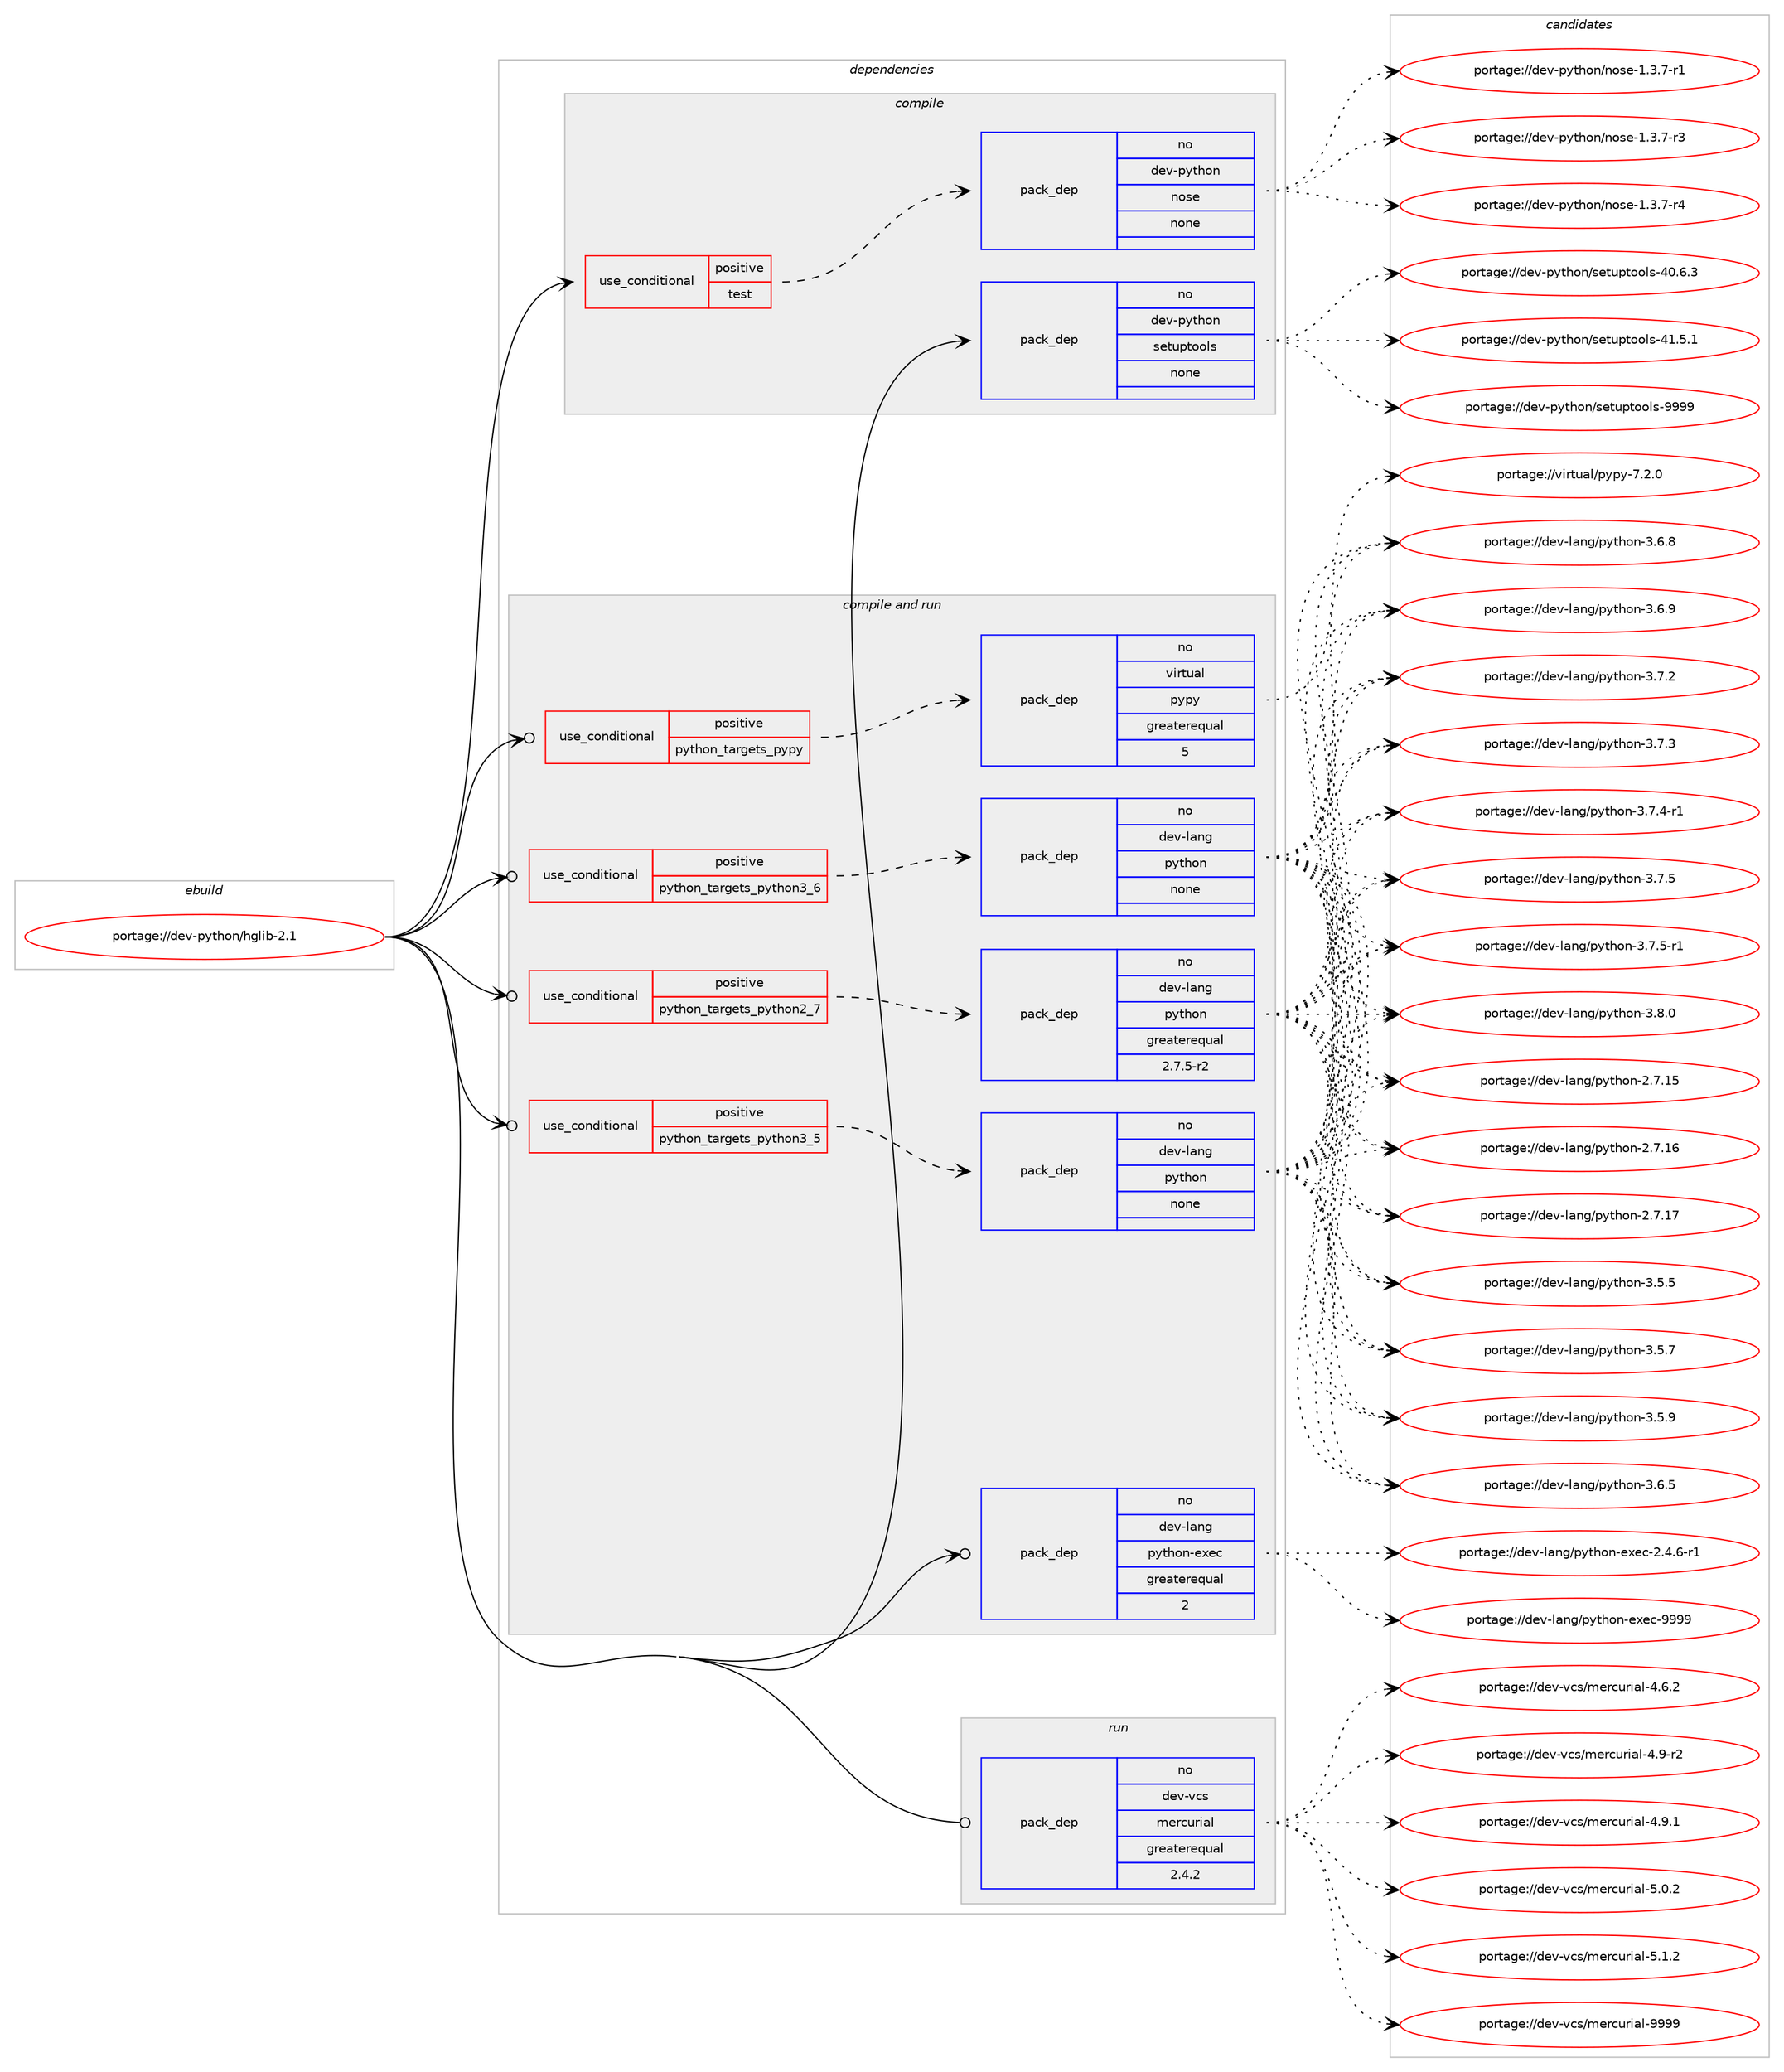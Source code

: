 digraph prolog {

# *************
# Graph options
# *************

newrank=true;
concentrate=true;
compound=true;
graph [rankdir=LR,fontname=Helvetica,fontsize=10,ranksep=1.5];#, ranksep=2.5, nodesep=0.2];
edge  [arrowhead=vee];
node  [fontname=Helvetica,fontsize=10];

# **********
# The ebuild
# **********

subgraph cluster_leftcol {
color=gray;
rank=same;
label=<<i>ebuild</i>>;
id [label="portage://dev-python/hglib-2.1", color=red, width=4, href="../dev-python/hglib-2.1.svg"];
}

# ****************
# The dependencies
# ****************

subgraph cluster_midcol {
color=gray;
label=<<i>dependencies</i>>;
subgraph cluster_compile {
fillcolor="#eeeeee";
style=filled;
label=<<i>compile</i>>;
subgraph cond29713 {
dependency143217 [label=<<TABLE BORDER="0" CELLBORDER="1" CELLSPACING="0" CELLPADDING="4"><TR><TD ROWSPAN="3" CELLPADDING="10">use_conditional</TD></TR><TR><TD>positive</TD></TR><TR><TD>test</TD></TR></TABLE>>, shape=none, color=red];
subgraph pack110184 {
dependency143218 [label=<<TABLE BORDER="0" CELLBORDER="1" CELLSPACING="0" CELLPADDING="4" WIDTH="220"><TR><TD ROWSPAN="6" CELLPADDING="30">pack_dep</TD></TR><TR><TD WIDTH="110">no</TD></TR><TR><TD>dev-python</TD></TR><TR><TD>nose</TD></TR><TR><TD>none</TD></TR><TR><TD></TD></TR></TABLE>>, shape=none, color=blue];
}
dependency143217:e -> dependency143218:w [weight=20,style="dashed",arrowhead="vee"];
}
id:e -> dependency143217:w [weight=20,style="solid",arrowhead="vee"];
subgraph pack110185 {
dependency143219 [label=<<TABLE BORDER="0" CELLBORDER="1" CELLSPACING="0" CELLPADDING="4" WIDTH="220"><TR><TD ROWSPAN="6" CELLPADDING="30">pack_dep</TD></TR><TR><TD WIDTH="110">no</TD></TR><TR><TD>dev-python</TD></TR><TR><TD>setuptools</TD></TR><TR><TD>none</TD></TR><TR><TD></TD></TR></TABLE>>, shape=none, color=blue];
}
id:e -> dependency143219:w [weight=20,style="solid",arrowhead="vee"];
}
subgraph cluster_compileandrun {
fillcolor="#eeeeee";
style=filled;
label=<<i>compile and run</i>>;
subgraph cond29714 {
dependency143220 [label=<<TABLE BORDER="0" CELLBORDER="1" CELLSPACING="0" CELLPADDING="4"><TR><TD ROWSPAN="3" CELLPADDING="10">use_conditional</TD></TR><TR><TD>positive</TD></TR><TR><TD>python_targets_pypy</TD></TR></TABLE>>, shape=none, color=red];
subgraph pack110186 {
dependency143221 [label=<<TABLE BORDER="0" CELLBORDER="1" CELLSPACING="0" CELLPADDING="4" WIDTH="220"><TR><TD ROWSPAN="6" CELLPADDING="30">pack_dep</TD></TR><TR><TD WIDTH="110">no</TD></TR><TR><TD>virtual</TD></TR><TR><TD>pypy</TD></TR><TR><TD>greaterequal</TD></TR><TR><TD>5</TD></TR></TABLE>>, shape=none, color=blue];
}
dependency143220:e -> dependency143221:w [weight=20,style="dashed",arrowhead="vee"];
}
id:e -> dependency143220:w [weight=20,style="solid",arrowhead="odotvee"];
subgraph cond29715 {
dependency143222 [label=<<TABLE BORDER="0" CELLBORDER="1" CELLSPACING="0" CELLPADDING="4"><TR><TD ROWSPAN="3" CELLPADDING="10">use_conditional</TD></TR><TR><TD>positive</TD></TR><TR><TD>python_targets_python2_7</TD></TR></TABLE>>, shape=none, color=red];
subgraph pack110187 {
dependency143223 [label=<<TABLE BORDER="0" CELLBORDER="1" CELLSPACING="0" CELLPADDING="4" WIDTH="220"><TR><TD ROWSPAN="6" CELLPADDING="30">pack_dep</TD></TR><TR><TD WIDTH="110">no</TD></TR><TR><TD>dev-lang</TD></TR><TR><TD>python</TD></TR><TR><TD>greaterequal</TD></TR><TR><TD>2.7.5-r2</TD></TR></TABLE>>, shape=none, color=blue];
}
dependency143222:e -> dependency143223:w [weight=20,style="dashed",arrowhead="vee"];
}
id:e -> dependency143222:w [weight=20,style="solid",arrowhead="odotvee"];
subgraph cond29716 {
dependency143224 [label=<<TABLE BORDER="0" CELLBORDER="1" CELLSPACING="0" CELLPADDING="4"><TR><TD ROWSPAN="3" CELLPADDING="10">use_conditional</TD></TR><TR><TD>positive</TD></TR><TR><TD>python_targets_python3_5</TD></TR></TABLE>>, shape=none, color=red];
subgraph pack110188 {
dependency143225 [label=<<TABLE BORDER="0" CELLBORDER="1" CELLSPACING="0" CELLPADDING="4" WIDTH="220"><TR><TD ROWSPAN="6" CELLPADDING="30">pack_dep</TD></TR><TR><TD WIDTH="110">no</TD></TR><TR><TD>dev-lang</TD></TR><TR><TD>python</TD></TR><TR><TD>none</TD></TR><TR><TD></TD></TR></TABLE>>, shape=none, color=blue];
}
dependency143224:e -> dependency143225:w [weight=20,style="dashed",arrowhead="vee"];
}
id:e -> dependency143224:w [weight=20,style="solid",arrowhead="odotvee"];
subgraph cond29717 {
dependency143226 [label=<<TABLE BORDER="0" CELLBORDER="1" CELLSPACING="0" CELLPADDING="4"><TR><TD ROWSPAN="3" CELLPADDING="10">use_conditional</TD></TR><TR><TD>positive</TD></TR><TR><TD>python_targets_python3_6</TD></TR></TABLE>>, shape=none, color=red];
subgraph pack110189 {
dependency143227 [label=<<TABLE BORDER="0" CELLBORDER="1" CELLSPACING="0" CELLPADDING="4" WIDTH="220"><TR><TD ROWSPAN="6" CELLPADDING="30">pack_dep</TD></TR><TR><TD WIDTH="110">no</TD></TR><TR><TD>dev-lang</TD></TR><TR><TD>python</TD></TR><TR><TD>none</TD></TR><TR><TD></TD></TR></TABLE>>, shape=none, color=blue];
}
dependency143226:e -> dependency143227:w [weight=20,style="dashed",arrowhead="vee"];
}
id:e -> dependency143226:w [weight=20,style="solid",arrowhead="odotvee"];
subgraph pack110190 {
dependency143228 [label=<<TABLE BORDER="0" CELLBORDER="1" CELLSPACING="0" CELLPADDING="4" WIDTH="220"><TR><TD ROWSPAN="6" CELLPADDING="30">pack_dep</TD></TR><TR><TD WIDTH="110">no</TD></TR><TR><TD>dev-lang</TD></TR><TR><TD>python-exec</TD></TR><TR><TD>greaterequal</TD></TR><TR><TD>2</TD></TR></TABLE>>, shape=none, color=blue];
}
id:e -> dependency143228:w [weight=20,style="solid",arrowhead="odotvee"];
}
subgraph cluster_run {
fillcolor="#eeeeee";
style=filled;
label=<<i>run</i>>;
subgraph pack110191 {
dependency143229 [label=<<TABLE BORDER="0" CELLBORDER="1" CELLSPACING="0" CELLPADDING="4" WIDTH="220"><TR><TD ROWSPAN="6" CELLPADDING="30">pack_dep</TD></TR><TR><TD WIDTH="110">no</TD></TR><TR><TD>dev-vcs</TD></TR><TR><TD>mercurial</TD></TR><TR><TD>greaterequal</TD></TR><TR><TD>2.4.2</TD></TR></TABLE>>, shape=none, color=blue];
}
id:e -> dependency143229:w [weight=20,style="solid",arrowhead="odot"];
}
}

# **************
# The candidates
# **************

subgraph cluster_choices {
rank=same;
color=gray;
label=<<i>candidates</i>>;

subgraph choice110184 {
color=black;
nodesep=1;
choiceportage10010111845112121116104111110471101111151014549465146554511449 [label="portage://dev-python/nose-1.3.7-r1", color=red, width=4,href="../dev-python/nose-1.3.7-r1.svg"];
choiceportage10010111845112121116104111110471101111151014549465146554511451 [label="portage://dev-python/nose-1.3.7-r3", color=red, width=4,href="../dev-python/nose-1.3.7-r3.svg"];
choiceportage10010111845112121116104111110471101111151014549465146554511452 [label="portage://dev-python/nose-1.3.7-r4", color=red, width=4,href="../dev-python/nose-1.3.7-r4.svg"];
dependency143218:e -> choiceportage10010111845112121116104111110471101111151014549465146554511449:w [style=dotted,weight="100"];
dependency143218:e -> choiceportage10010111845112121116104111110471101111151014549465146554511451:w [style=dotted,weight="100"];
dependency143218:e -> choiceportage10010111845112121116104111110471101111151014549465146554511452:w [style=dotted,weight="100"];
}
subgraph choice110185 {
color=black;
nodesep=1;
choiceportage100101118451121211161041111104711510111611711211611111110811545524846544651 [label="portage://dev-python/setuptools-40.6.3", color=red, width=4,href="../dev-python/setuptools-40.6.3.svg"];
choiceportage100101118451121211161041111104711510111611711211611111110811545524946534649 [label="portage://dev-python/setuptools-41.5.1", color=red, width=4,href="../dev-python/setuptools-41.5.1.svg"];
choiceportage10010111845112121116104111110471151011161171121161111111081154557575757 [label="portage://dev-python/setuptools-9999", color=red, width=4,href="../dev-python/setuptools-9999.svg"];
dependency143219:e -> choiceportage100101118451121211161041111104711510111611711211611111110811545524846544651:w [style=dotted,weight="100"];
dependency143219:e -> choiceportage100101118451121211161041111104711510111611711211611111110811545524946534649:w [style=dotted,weight="100"];
dependency143219:e -> choiceportage10010111845112121116104111110471151011161171121161111111081154557575757:w [style=dotted,weight="100"];
}
subgraph choice110186 {
color=black;
nodesep=1;
choiceportage1181051141161179710847112121112121455546504648 [label="portage://virtual/pypy-7.2.0", color=red, width=4,href="../virtual/pypy-7.2.0.svg"];
dependency143221:e -> choiceportage1181051141161179710847112121112121455546504648:w [style=dotted,weight="100"];
}
subgraph choice110187 {
color=black;
nodesep=1;
choiceportage10010111845108971101034711212111610411111045504655464953 [label="portage://dev-lang/python-2.7.15", color=red, width=4,href="../dev-lang/python-2.7.15.svg"];
choiceportage10010111845108971101034711212111610411111045504655464954 [label="portage://dev-lang/python-2.7.16", color=red, width=4,href="../dev-lang/python-2.7.16.svg"];
choiceportage10010111845108971101034711212111610411111045504655464955 [label="portage://dev-lang/python-2.7.17", color=red, width=4,href="../dev-lang/python-2.7.17.svg"];
choiceportage100101118451089711010347112121116104111110455146534653 [label="portage://dev-lang/python-3.5.5", color=red, width=4,href="../dev-lang/python-3.5.5.svg"];
choiceportage100101118451089711010347112121116104111110455146534655 [label="portage://dev-lang/python-3.5.7", color=red, width=4,href="../dev-lang/python-3.5.7.svg"];
choiceportage100101118451089711010347112121116104111110455146534657 [label="portage://dev-lang/python-3.5.9", color=red, width=4,href="../dev-lang/python-3.5.9.svg"];
choiceportage100101118451089711010347112121116104111110455146544653 [label="portage://dev-lang/python-3.6.5", color=red, width=4,href="../dev-lang/python-3.6.5.svg"];
choiceportage100101118451089711010347112121116104111110455146544656 [label="portage://dev-lang/python-3.6.8", color=red, width=4,href="../dev-lang/python-3.6.8.svg"];
choiceportage100101118451089711010347112121116104111110455146544657 [label="portage://dev-lang/python-3.6.9", color=red, width=4,href="../dev-lang/python-3.6.9.svg"];
choiceportage100101118451089711010347112121116104111110455146554650 [label="portage://dev-lang/python-3.7.2", color=red, width=4,href="../dev-lang/python-3.7.2.svg"];
choiceportage100101118451089711010347112121116104111110455146554651 [label="portage://dev-lang/python-3.7.3", color=red, width=4,href="../dev-lang/python-3.7.3.svg"];
choiceportage1001011184510897110103471121211161041111104551465546524511449 [label="portage://dev-lang/python-3.7.4-r1", color=red, width=4,href="../dev-lang/python-3.7.4-r1.svg"];
choiceportage100101118451089711010347112121116104111110455146554653 [label="portage://dev-lang/python-3.7.5", color=red, width=4,href="../dev-lang/python-3.7.5.svg"];
choiceportage1001011184510897110103471121211161041111104551465546534511449 [label="portage://dev-lang/python-3.7.5-r1", color=red, width=4,href="../dev-lang/python-3.7.5-r1.svg"];
choiceportage100101118451089711010347112121116104111110455146564648 [label="portage://dev-lang/python-3.8.0", color=red, width=4,href="../dev-lang/python-3.8.0.svg"];
dependency143223:e -> choiceportage10010111845108971101034711212111610411111045504655464953:w [style=dotted,weight="100"];
dependency143223:e -> choiceportage10010111845108971101034711212111610411111045504655464954:w [style=dotted,weight="100"];
dependency143223:e -> choiceportage10010111845108971101034711212111610411111045504655464955:w [style=dotted,weight="100"];
dependency143223:e -> choiceportage100101118451089711010347112121116104111110455146534653:w [style=dotted,weight="100"];
dependency143223:e -> choiceportage100101118451089711010347112121116104111110455146534655:w [style=dotted,weight="100"];
dependency143223:e -> choiceportage100101118451089711010347112121116104111110455146534657:w [style=dotted,weight="100"];
dependency143223:e -> choiceportage100101118451089711010347112121116104111110455146544653:w [style=dotted,weight="100"];
dependency143223:e -> choiceportage100101118451089711010347112121116104111110455146544656:w [style=dotted,weight="100"];
dependency143223:e -> choiceportage100101118451089711010347112121116104111110455146544657:w [style=dotted,weight="100"];
dependency143223:e -> choiceportage100101118451089711010347112121116104111110455146554650:w [style=dotted,weight="100"];
dependency143223:e -> choiceportage100101118451089711010347112121116104111110455146554651:w [style=dotted,weight="100"];
dependency143223:e -> choiceportage1001011184510897110103471121211161041111104551465546524511449:w [style=dotted,weight="100"];
dependency143223:e -> choiceportage100101118451089711010347112121116104111110455146554653:w [style=dotted,weight="100"];
dependency143223:e -> choiceportage1001011184510897110103471121211161041111104551465546534511449:w [style=dotted,weight="100"];
dependency143223:e -> choiceportage100101118451089711010347112121116104111110455146564648:w [style=dotted,weight="100"];
}
subgraph choice110188 {
color=black;
nodesep=1;
choiceportage10010111845108971101034711212111610411111045504655464953 [label="portage://dev-lang/python-2.7.15", color=red, width=4,href="../dev-lang/python-2.7.15.svg"];
choiceportage10010111845108971101034711212111610411111045504655464954 [label="portage://dev-lang/python-2.7.16", color=red, width=4,href="../dev-lang/python-2.7.16.svg"];
choiceportage10010111845108971101034711212111610411111045504655464955 [label="portage://dev-lang/python-2.7.17", color=red, width=4,href="../dev-lang/python-2.7.17.svg"];
choiceportage100101118451089711010347112121116104111110455146534653 [label="portage://dev-lang/python-3.5.5", color=red, width=4,href="../dev-lang/python-3.5.5.svg"];
choiceportage100101118451089711010347112121116104111110455146534655 [label="portage://dev-lang/python-3.5.7", color=red, width=4,href="../dev-lang/python-3.5.7.svg"];
choiceportage100101118451089711010347112121116104111110455146534657 [label="portage://dev-lang/python-3.5.9", color=red, width=4,href="../dev-lang/python-3.5.9.svg"];
choiceportage100101118451089711010347112121116104111110455146544653 [label="portage://dev-lang/python-3.6.5", color=red, width=4,href="../dev-lang/python-3.6.5.svg"];
choiceportage100101118451089711010347112121116104111110455146544656 [label="portage://dev-lang/python-3.6.8", color=red, width=4,href="../dev-lang/python-3.6.8.svg"];
choiceportage100101118451089711010347112121116104111110455146544657 [label="portage://dev-lang/python-3.6.9", color=red, width=4,href="../dev-lang/python-3.6.9.svg"];
choiceportage100101118451089711010347112121116104111110455146554650 [label="portage://dev-lang/python-3.7.2", color=red, width=4,href="../dev-lang/python-3.7.2.svg"];
choiceportage100101118451089711010347112121116104111110455146554651 [label="portage://dev-lang/python-3.7.3", color=red, width=4,href="../dev-lang/python-3.7.3.svg"];
choiceportage1001011184510897110103471121211161041111104551465546524511449 [label="portage://dev-lang/python-3.7.4-r1", color=red, width=4,href="../dev-lang/python-3.7.4-r1.svg"];
choiceportage100101118451089711010347112121116104111110455146554653 [label="portage://dev-lang/python-3.7.5", color=red, width=4,href="../dev-lang/python-3.7.5.svg"];
choiceportage1001011184510897110103471121211161041111104551465546534511449 [label="portage://dev-lang/python-3.7.5-r1", color=red, width=4,href="../dev-lang/python-3.7.5-r1.svg"];
choiceportage100101118451089711010347112121116104111110455146564648 [label="portage://dev-lang/python-3.8.0", color=red, width=4,href="../dev-lang/python-3.8.0.svg"];
dependency143225:e -> choiceportage10010111845108971101034711212111610411111045504655464953:w [style=dotted,weight="100"];
dependency143225:e -> choiceportage10010111845108971101034711212111610411111045504655464954:w [style=dotted,weight="100"];
dependency143225:e -> choiceportage10010111845108971101034711212111610411111045504655464955:w [style=dotted,weight="100"];
dependency143225:e -> choiceportage100101118451089711010347112121116104111110455146534653:w [style=dotted,weight="100"];
dependency143225:e -> choiceportage100101118451089711010347112121116104111110455146534655:w [style=dotted,weight="100"];
dependency143225:e -> choiceportage100101118451089711010347112121116104111110455146534657:w [style=dotted,weight="100"];
dependency143225:e -> choiceportage100101118451089711010347112121116104111110455146544653:w [style=dotted,weight="100"];
dependency143225:e -> choiceportage100101118451089711010347112121116104111110455146544656:w [style=dotted,weight="100"];
dependency143225:e -> choiceportage100101118451089711010347112121116104111110455146544657:w [style=dotted,weight="100"];
dependency143225:e -> choiceportage100101118451089711010347112121116104111110455146554650:w [style=dotted,weight="100"];
dependency143225:e -> choiceportage100101118451089711010347112121116104111110455146554651:w [style=dotted,weight="100"];
dependency143225:e -> choiceportage1001011184510897110103471121211161041111104551465546524511449:w [style=dotted,weight="100"];
dependency143225:e -> choiceportage100101118451089711010347112121116104111110455146554653:w [style=dotted,weight="100"];
dependency143225:e -> choiceportage1001011184510897110103471121211161041111104551465546534511449:w [style=dotted,weight="100"];
dependency143225:e -> choiceportage100101118451089711010347112121116104111110455146564648:w [style=dotted,weight="100"];
}
subgraph choice110189 {
color=black;
nodesep=1;
choiceportage10010111845108971101034711212111610411111045504655464953 [label="portage://dev-lang/python-2.7.15", color=red, width=4,href="../dev-lang/python-2.7.15.svg"];
choiceportage10010111845108971101034711212111610411111045504655464954 [label="portage://dev-lang/python-2.7.16", color=red, width=4,href="../dev-lang/python-2.7.16.svg"];
choiceportage10010111845108971101034711212111610411111045504655464955 [label="portage://dev-lang/python-2.7.17", color=red, width=4,href="../dev-lang/python-2.7.17.svg"];
choiceportage100101118451089711010347112121116104111110455146534653 [label="portage://dev-lang/python-3.5.5", color=red, width=4,href="../dev-lang/python-3.5.5.svg"];
choiceportage100101118451089711010347112121116104111110455146534655 [label="portage://dev-lang/python-3.5.7", color=red, width=4,href="../dev-lang/python-3.5.7.svg"];
choiceportage100101118451089711010347112121116104111110455146534657 [label="portage://dev-lang/python-3.5.9", color=red, width=4,href="../dev-lang/python-3.5.9.svg"];
choiceportage100101118451089711010347112121116104111110455146544653 [label="portage://dev-lang/python-3.6.5", color=red, width=4,href="../dev-lang/python-3.6.5.svg"];
choiceportage100101118451089711010347112121116104111110455146544656 [label="portage://dev-lang/python-3.6.8", color=red, width=4,href="../dev-lang/python-3.6.8.svg"];
choiceportage100101118451089711010347112121116104111110455146544657 [label="portage://dev-lang/python-3.6.9", color=red, width=4,href="../dev-lang/python-3.6.9.svg"];
choiceportage100101118451089711010347112121116104111110455146554650 [label="portage://dev-lang/python-3.7.2", color=red, width=4,href="../dev-lang/python-3.7.2.svg"];
choiceportage100101118451089711010347112121116104111110455146554651 [label="portage://dev-lang/python-3.7.3", color=red, width=4,href="../dev-lang/python-3.7.3.svg"];
choiceportage1001011184510897110103471121211161041111104551465546524511449 [label="portage://dev-lang/python-3.7.4-r1", color=red, width=4,href="../dev-lang/python-3.7.4-r1.svg"];
choiceportage100101118451089711010347112121116104111110455146554653 [label="portage://dev-lang/python-3.7.5", color=red, width=4,href="../dev-lang/python-3.7.5.svg"];
choiceportage1001011184510897110103471121211161041111104551465546534511449 [label="portage://dev-lang/python-3.7.5-r1", color=red, width=4,href="../dev-lang/python-3.7.5-r1.svg"];
choiceportage100101118451089711010347112121116104111110455146564648 [label="portage://dev-lang/python-3.8.0", color=red, width=4,href="../dev-lang/python-3.8.0.svg"];
dependency143227:e -> choiceportage10010111845108971101034711212111610411111045504655464953:w [style=dotted,weight="100"];
dependency143227:e -> choiceportage10010111845108971101034711212111610411111045504655464954:w [style=dotted,weight="100"];
dependency143227:e -> choiceportage10010111845108971101034711212111610411111045504655464955:w [style=dotted,weight="100"];
dependency143227:e -> choiceportage100101118451089711010347112121116104111110455146534653:w [style=dotted,weight="100"];
dependency143227:e -> choiceportage100101118451089711010347112121116104111110455146534655:w [style=dotted,weight="100"];
dependency143227:e -> choiceportage100101118451089711010347112121116104111110455146534657:w [style=dotted,weight="100"];
dependency143227:e -> choiceportage100101118451089711010347112121116104111110455146544653:w [style=dotted,weight="100"];
dependency143227:e -> choiceportage100101118451089711010347112121116104111110455146544656:w [style=dotted,weight="100"];
dependency143227:e -> choiceportage100101118451089711010347112121116104111110455146544657:w [style=dotted,weight="100"];
dependency143227:e -> choiceportage100101118451089711010347112121116104111110455146554650:w [style=dotted,weight="100"];
dependency143227:e -> choiceportage100101118451089711010347112121116104111110455146554651:w [style=dotted,weight="100"];
dependency143227:e -> choiceportage1001011184510897110103471121211161041111104551465546524511449:w [style=dotted,weight="100"];
dependency143227:e -> choiceportage100101118451089711010347112121116104111110455146554653:w [style=dotted,weight="100"];
dependency143227:e -> choiceportage1001011184510897110103471121211161041111104551465546534511449:w [style=dotted,weight="100"];
dependency143227:e -> choiceportage100101118451089711010347112121116104111110455146564648:w [style=dotted,weight="100"];
}
subgraph choice110190 {
color=black;
nodesep=1;
choiceportage10010111845108971101034711212111610411111045101120101994550465246544511449 [label="portage://dev-lang/python-exec-2.4.6-r1", color=red, width=4,href="../dev-lang/python-exec-2.4.6-r1.svg"];
choiceportage10010111845108971101034711212111610411111045101120101994557575757 [label="portage://dev-lang/python-exec-9999", color=red, width=4,href="../dev-lang/python-exec-9999.svg"];
dependency143228:e -> choiceportage10010111845108971101034711212111610411111045101120101994550465246544511449:w [style=dotted,weight="100"];
dependency143228:e -> choiceportage10010111845108971101034711212111610411111045101120101994557575757:w [style=dotted,weight="100"];
}
subgraph choice110191 {
color=black;
nodesep=1;
choiceportage1001011184511899115471091011149911711410597108455246544650 [label="portage://dev-vcs/mercurial-4.6.2", color=red, width=4,href="../dev-vcs/mercurial-4.6.2.svg"];
choiceportage1001011184511899115471091011149911711410597108455246574511450 [label="portage://dev-vcs/mercurial-4.9-r2", color=red, width=4,href="../dev-vcs/mercurial-4.9-r2.svg"];
choiceportage1001011184511899115471091011149911711410597108455246574649 [label="portage://dev-vcs/mercurial-4.9.1", color=red, width=4,href="../dev-vcs/mercurial-4.9.1.svg"];
choiceportage1001011184511899115471091011149911711410597108455346484650 [label="portage://dev-vcs/mercurial-5.0.2", color=red, width=4,href="../dev-vcs/mercurial-5.0.2.svg"];
choiceportage1001011184511899115471091011149911711410597108455346494650 [label="portage://dev-vcs/mercurial-5.1.2", color=red, width=4,href="../dev-vcs/mercurial-5.1.2.svg"];
choiceportage10010111845118991154710910111499117114105971084557575757 [label="portage://dev-vcs/mercurial-9999", color=red, width=4,href="../dev-vcs/mercurial-9999.svg"];
dependency143229:e -> choiceportage1001011184511899115471091011149911711410597108455246544650:w [style=dotted,weight="100"];
dependency143229:e -> choiceportage1001011184511899115471091011149911711410597108455246574511450:w [style=dotted,weight="100"];
dependency143229:e -> choiceportage1001011184511899115471091011149911711410597108455246574649:w [style=dotted,weight="100"];
dependency143229:e -> choiceportage1001011184511899115471091011149911711410597108455346484650:w [style=dotted,weight="100"];
dependency143229:e -> choiceportage1001011184511899115471091011149911711410597108455346494650:w [style=dotted,weight="100"];
dependency143229:e -> choiceportage10010111845118991154710910111499117114105971084557575757:w [style=dotted,weight="100"];
}
}

}

